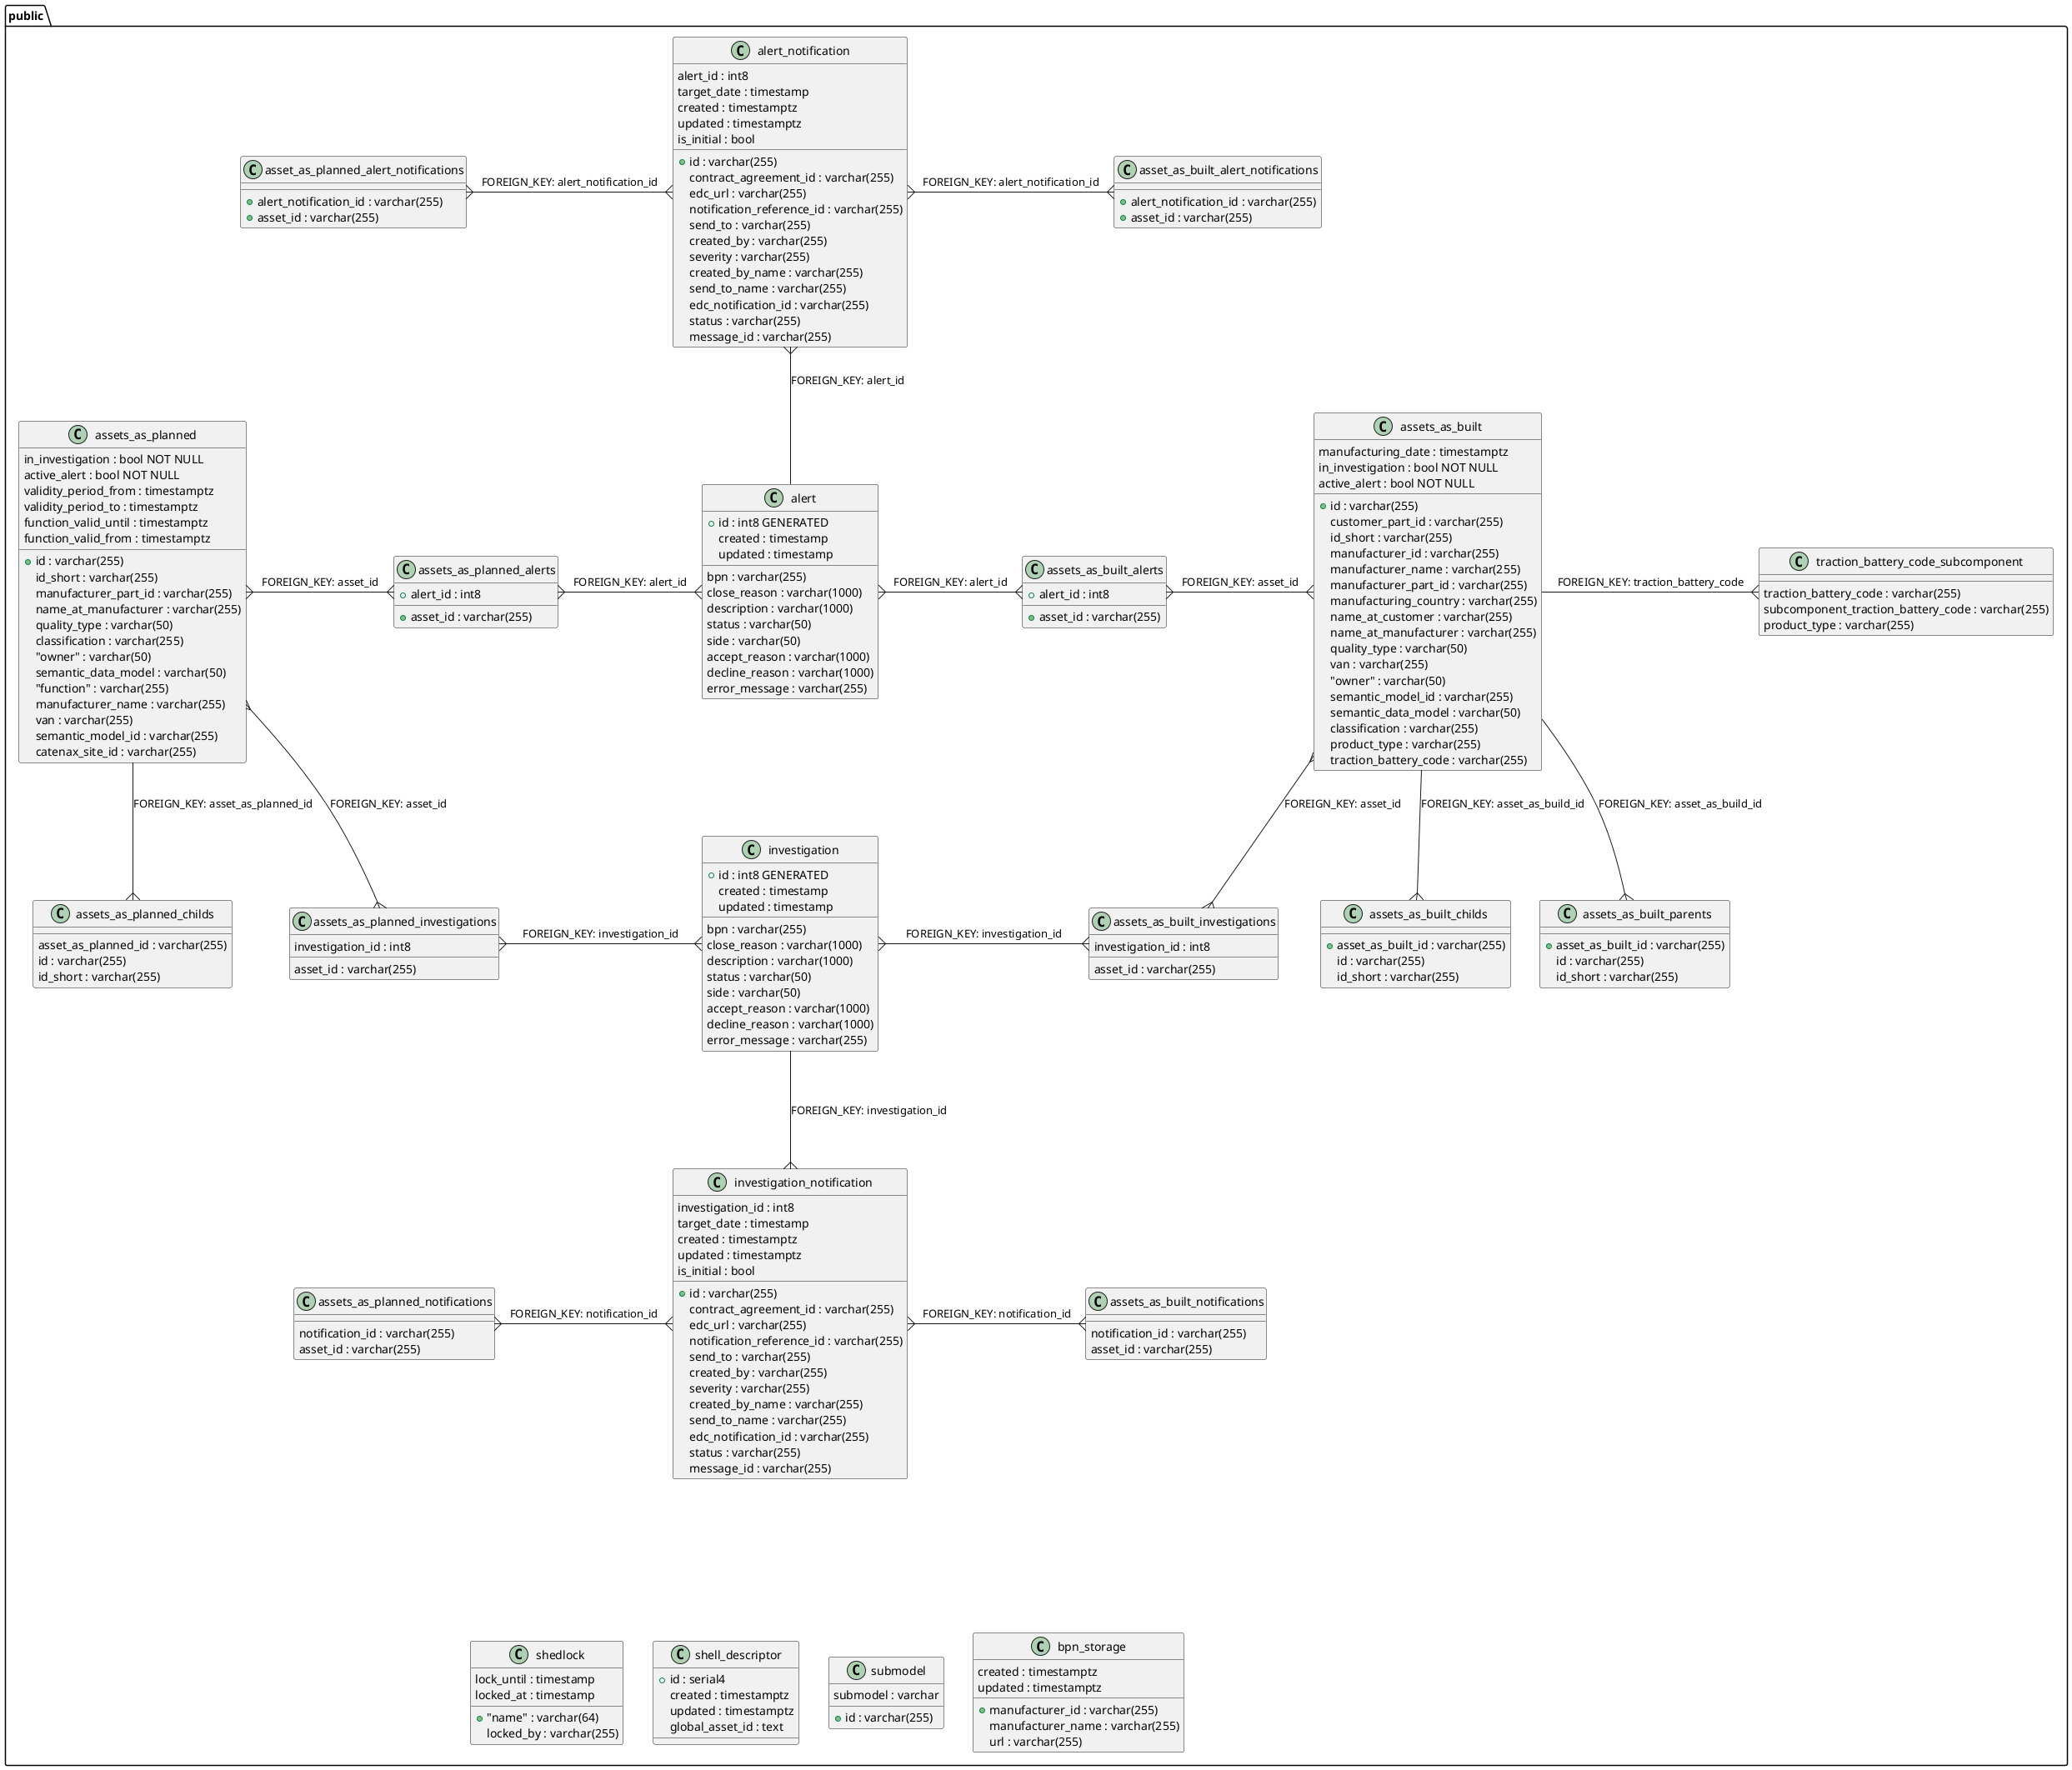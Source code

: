 @startuml
!define ENTITY class
!define TABLE class
!define PRIMARY_KEY_FIELD field
!define FIELD field
!define FOREIGN_KEY_FIELD field
!define GENERATED_FIELD field


ENTITY public.assets_as_built {
  + id : varchar(255)
  customer_part_id : varchar(255)
  id_short : varchar(255)
  manufacturer_id : varchar(255)
  manufacturer_name : varchar(255)
  manufacturer_part_id : varchar(255)
  manufacturing_country : varchar(255)
  manufacturing_date : timestamptz
  name_at_customer : varchar(255)
  name_at_manufacturer : varchar(255)
  quality_type : varchar(50)
  van : varchar(255)
  "owner" : varchar(50)
  in_investigation : bool NOT NULL
  active_alert : bool NOT NULL
  semantic_model_id : varchar(255)
  semantic_data_model : varchar(50)
  classification : varchar(255)
  product_type : varchar(255)
  traction_battery_code : varchar(255)
}

TABLE public.assets_as_built_childs {
  + asset_as_built_id : varchar(255)
  id : varchar(255)
  id_short : varchar(255)
}

TABLE public.assets_as_built_parents {
  + asset_as_built_id : varchar(255)
  id : varchar(255)
  id_short : varchar(255)
}

TABLE public.assets_as_built_alerts {
  + alert_id : int8
  + asset_id : varchar(255)
}



TABLE public.asset_as_built_alert_notifications {
  + alert_notification_id : varchar(255)
  + asset_id : varchar(255)
}



TABLE public.assets_as_built_notifications {
    notification_id : varchar(255)
    asset_id : varchar(255)
}

TABLE public.assets_as_built_investigations {
    investigation_id : int8
    asset_id : varchar(255)
}

ENTITY public.traction_battery_code_subcomponent {
  traction_battery_code : varchar(255)
  subcomponent_traction_battery_code : varchar(255)
  product_type : varchar(255)
}


ENTITY public.alert {
  + id : int8 GENERATED
  bpn : varchar(255)
  close_reason : varchar(1000)
  created : timestamp
  description : varchar(1000)
  status : varchar(50)
  side : varchar(50)
  accept_reason : varchar(1000)
  decline_reason : varchar(1000)
  updated : timestamp
  error_message : varchar(255)
}


ENTITY public.alert_notification {
   + id : varchar(255)
   contract_agreement_id : varchar(255)
   edc_url : varchar(255)
   notification_reference_id : varchar(255)
   send_to : varchar(255)
   created_by : varchar(255)
   alert_id : int8
   target_date : timestamp
   severity : varchar(255)
   created_by_name : varchar(255)
   send_to_name : varchar(255)
   edc_notification_id : varchar(255)
   status : varchar(255)
   created : timestamptz
   updated : timestamptz
   message_id : varchar(255)
   is_initial : bool
}


ENTITY public.investigation {
    + id : int8 GENERATED
    bpn : varchar(255)
    close_reason : varchar(1000)
    created : timestamp
    description : varchar(1000)
    status : varchar(50)
    side : varchar(50)
    accept_reason : varchar(1000)
    decline_reason : varchar(1000)
    updated : timestamp
    error_message : varchar(255)
  }
  ENTITY public.investigation_notification {
    + id : varchar(255)
    contract_agreement_id : varchar(255)
    edc_url : varchar(255)
    notification_reference_id : varchar(255)
    send_to : varchar(255)
    created_by : varchar(255)
    investigation_id : int8
    target_date : timestamp
    severity : varchar(255)
    created_by_name : varchar(255)
    send_to_name : varchar(255)
    edc_notification_id : varchar(255)
    status : varchar(255)
    created : timestamptz
    updated : timestamptz
    message_id : varchar(255)
    is_initial : bool
  }
TABLE public.assets_as_planned_investigations {
    investigation_id : int8
    asset_id : varchar(255)
}

TABLE public.assets_as_planned_alerts {
  + alert_id : int8
  + asset_id : varchar(255)
}
ENTITY public.assets_as_planned {
  + id : varchar(255)
  id_short : varchar(255)
  manufacturer_part_id : varchar(255)
  name_at_manufacturer : varchar(255)
  quality_type : varchar(50)
  classification : varchar(255)
  "owner" : varchar(50)
  semantic_data_model : varchar(50)
  in_investigation : bool NOT NULL
  active_alert : bool NOT NULL
  validity_period_from : timestamptz
  validity_period_to : timestamptz
  function_valid_until : timestamptz
  function_valid_from : timestamptz
  "function" : varchar(255)
  manufacturer_name : varchar(255)
  van : varchar(255)
  semantic_model_id : varchar(255)
  catenax_site_id : varchar(255)
  }
ENTITY public.assets_as_planned_notifications {
    notification_id : varchar(255)
    asset_id : varchar(255)
}
TABLE public.asset_as_planned_alert_notifications {
  + alert_notification_id : varchar(255)
  + asset_id : varchar(255)
}
TABLE public.assets_as_planned_childs {
  asset_as_planned_id : varchar(255)
  id : varchar(255)
  id_short : varchar(255)
}

 ENTITY public.shedlock {
    + "name" : varchar(64)
    lock_until : timestamp
    locked_at : timestamp
    locked_by : varchar(255)
  }

  ENTITY public.shell_descriptor {
    + id : serial4
    created : timestamptz
    updated : timestamptz
    global_asset_id : text
  }

  ENTITY public.submodel {
    + id : varchar(255)
    submodel : varchar
  }
   ENTITY public.bpn_storage {
     + manufacturer_id : varchar(255)
     manufacturer_name : varchar(255)
     url : varchar(255)
     created : timestamptz
     updated : timestamptz
   }

public.assets_as_built -{ public.traction_battery_code_subcomponent: FOREIGN_KEY: traction_battery_code
public.assets_as_built --{ public.assets_as_built_parents: FOREIGN_KEY: asset_as_build_id
public.assets_as_built --{ public.assets_as_built_childs: FOREIGN_KEY: asset_as_build_id
public.assets_as_built }-{ public.assets_as_built_alerts: FOREIGN_KEY: asset_id
public.assets_as_built }-{ public.assets_as_built_investigations: FOREIGN_KEY: asset_id


public.alert_notification }-- public.alert: FOREIGN_KEY: alert_id
public.alert_notification }-{ public.asset_as_built_alert_notifications: FOREIGN_KEY: alert_notification_id
public.alert }-{ public.assets_as_built_alerts: FOREIGN_KEY: alert_id

public.investigation ---{ public.investigation_notification: FOREIGN_KEY: investigation_id
public.investigation }-{ public.assets_as_built_investigations: FOREIGN_KEY: investigation_id
public.investigation }-{ public.assets_as_planned_investigations: FOREIGN_KEY: investigation_id
public.investigation_notification }-{ public.assets_as_built_notifications: FOREIGN_KEY: notification_id


public.asset_as_planned_alert_notifications }-{ public.alert_notification: FOREIGN_KEY: alert_notification_id
public.assets_as_planned_alerts }-{ public.alert: FOREIGN_KEY: alert_id
public.assets_as_planned --{ public.assets_as_planned_childs: FOREIGN_KEY: asset_as_planned_id
public.assets_as_planned }-{ public.assets_as_planned_alerts: FOREIGN_KEY: asset_id
public.assets_as_planned }-{ public.assets_as_planned_investigations: FOREIGN_KEY: asset_id
public.assets_as_planned_notifications }-{ public.investigation_notification: FOREIGN_KEY: notification_id

public.alert -[hidden]-> public.investigation
public.investigation_notification -[hidden]---> public.shedlock
public.investigation_notification -[hidden]---> public.bpn_storage
public.investigation_notification -[hidden]---> public.submodel
public.investigation_notification -[hidden]---> public.shell_descriptor
public.assets_as_built_alerts -[hidden]> public.assets_as_built
  @enduml
